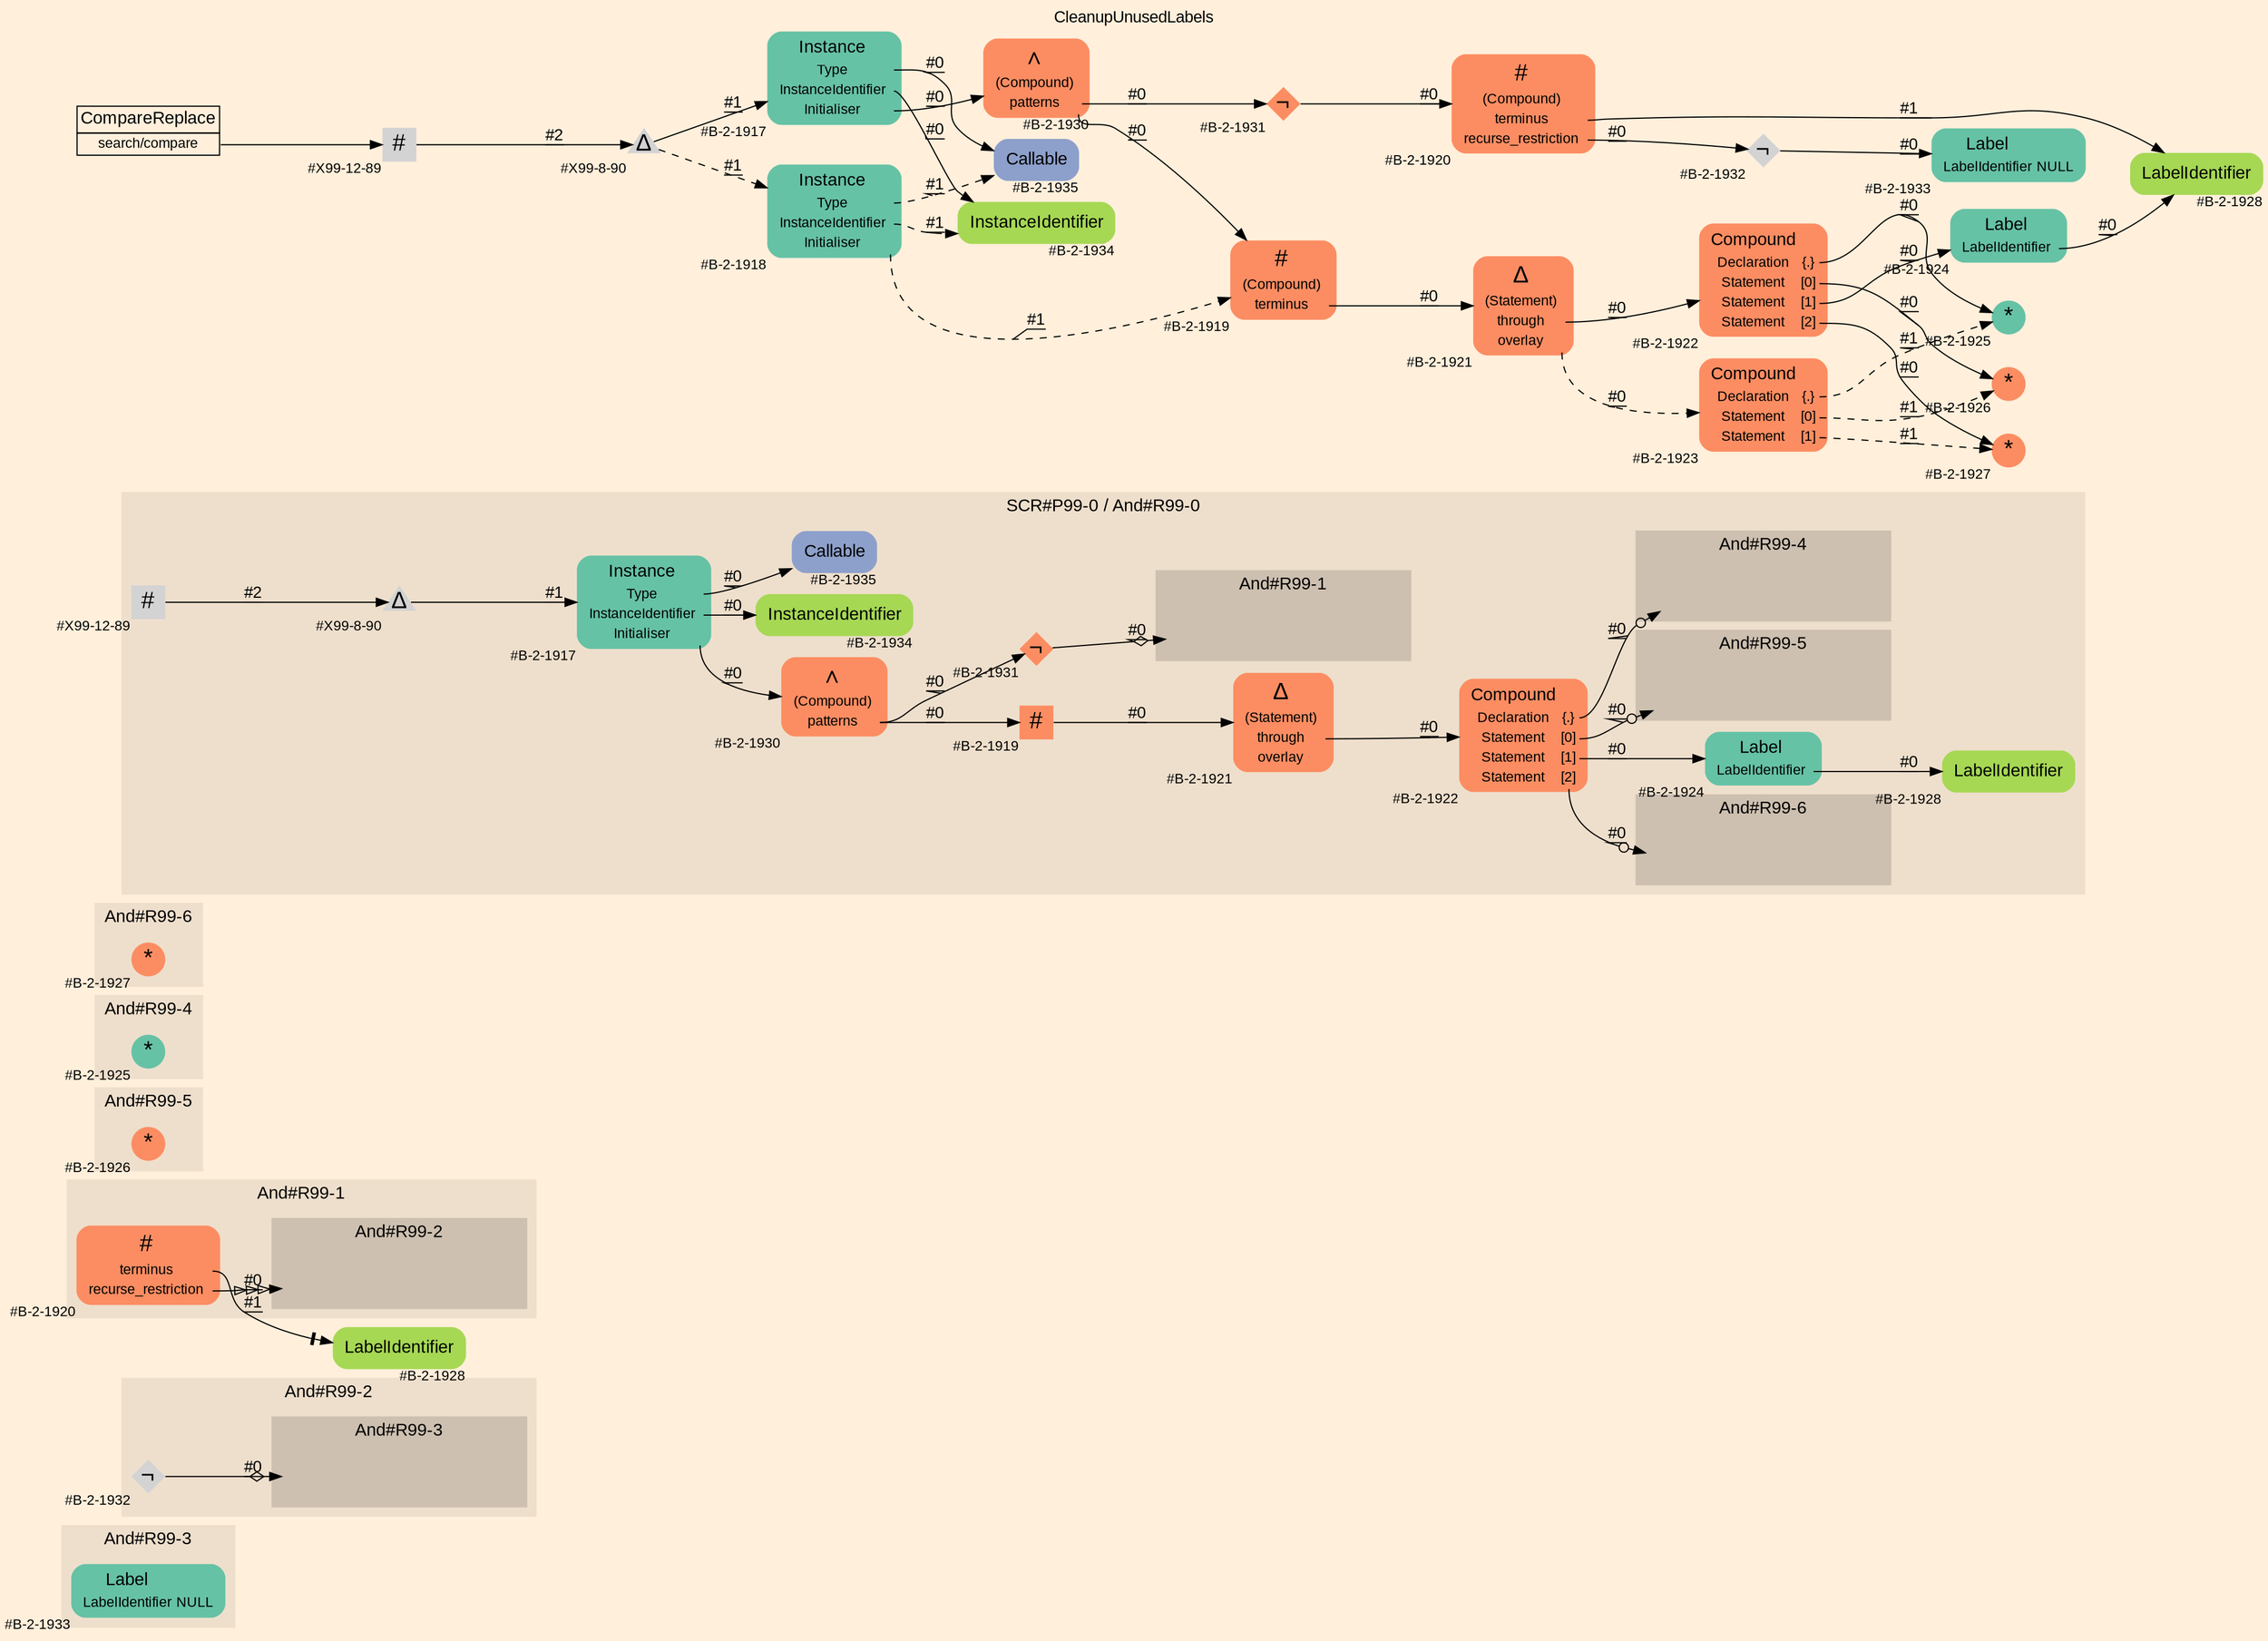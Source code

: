 digraph "CleanupUnusedLabels" {
label = "CleanupUnusedLabels"
labelloc = t
graph [
    rankdir = "LR"
    ranksep = 0.3
    bgcolor = antiquewhite1
    color = black
    fontcolor = black
    fontname = "Arial"
];
node [
    fontname = "Arial"
];
edge [
    fontname = "Arial"
];

// -------------------- figure And#R99-3 --------------------
// -------- region And#R99-3 ----------
subgraph "clusterAnd#R99-3" {
    label = "And#R99-3"
    style = "filled"
    color = antiquewhite2
    fontsize = "15"
    // -------- block And#R99-3/#B-2-1933 ----------
    "And#R99-3/#B-2-1933" [
        shape = "plaintext"
        fillcolor = "/set28/1"
        xlabel = "#B-2-1933"
        fontsize = "12"
        fontcolor = black
        label = <<TABLE BORDER="0" CELLBORDER="0" CELLSPACING="0">
         <TR><TD><FONT POINT-SIZE="15" COLOR="black">Label</FONT></TD></TR>
         <TR><TD><FONT POINT-SIZE="12" COLOR="black">LabelIdentifier</FONT></TD><TD PORT="port0"><FONT POINT-SIZE="12" COLOR="black">NULL</FONT></TD></TR>
        </TABLE>>
        style = "rounded,filled"
    ];
    
}


// -------------------- figure And#R99-2 --------------------
// -------- region And#R99-2 ----------
subgraph "clusterAnd#R99-2" {
    label = "And#R99-2"
    style = "filled"
    color = antiquewhite2
    fontsize = "15"
    // -------- block And#R99-2/#B-2-1932 ----------
    "And#R99-2/#B-2-1932" [
        shape = "diamond"
        xlabel = "#B-2-1932"
        fontsize = "12"
        fontcolor = black
        label = <<FONT POINT-SIZE="20" COLOR="black">¬</FONT>>
        style = "filled"
        penwidth = 0.0
        fixedsize = true
        width = 0.4
        height = 0.4
    ];
    
    // -------- region And#R99-2/And#R99-3 ----------
    subgraph "clusterAnd#R99-2/And#R99-3" {
        label = "And#R99-3"
        style = "filled"
        color = antiquewhite3
        fontsize = "15"
        // -------- block And#R99-2/And#R99-3/#B-2-1933 ----------
        "And#R99-2/And#R99-3/#B-2-1933" [
            shape = "none"
            fillcolor = "/set28/1"
            xlabel = "#B-2-1933"
            fontsize = "12"
            fontcolor = black
            style = "invisible"
        ];
        
    }
    
}

"And#R99-2/#B-2-1932" -> "And#R99-2/And#R99-3/#B-2-1933" [
    arrowhead="normalnoneodiamond"
    label = "#0"
    decorate = true
    color = black
    fontcolor = black
];


// -------------------- figure And#R99-1 --------------------
// -------- region And#R99-1 ----------
subgraph "clusterAnd#R99-1" {
    label = "And#R99-1"
    style = "filled"
    color = antiquewhite2
    fontsize = "15"
    // -------- block And#R99-1/#B-2-1920 ----------
    "And#R99-1/#B-2-1920" [
        shape = "plaintext"
        fillcolor = "/set28/2"
        xlabel = "#B-2-1920"
        fontsize = "12"
        fontcolor = black
        label = <<TABLE BORDER="0" CELLBORDER="0" CELLSPACING="0">
         <TR><TD><FONT POINT-SIZE="20" COLOR="black">#</FONT></TD></TR>
         <TR><TD><FONT POINT-SIZE="12" COLOR="black">terminus</FONT></TD><TD PORT="port0"></TD></TR>
         <TR><TD><FONT POINT-SIZE="12" COLOR="black">recurse_restriction</FONT></TD><TD PORT="port1"></TD></TR>
        </TABLE>>
        style = "rounded,filled"
    ];
    
    // -------- region And#R99-1/And#R99-2 ----------
    subgraph "clusterAnd#R99-1/And#R99-2" {
        label = "And#R99-2"
        style = "filled"
        color = antiquewhite3
        fontsize = "15"
        // -------- block And#R99-1/And#R99-2/#B-2-1932 ----------
        "And#R99-1/And#R99-2/#B-2-1932" [
            shape = "none"
            xlabel = "#B-2-1932"
            fontsize = "12"
            fontcolor = black
            style = "invisible"
        ];
        
    }
    
}

// -------- block And#R99-1/#B-2-1928 ----------
"And#R99-1/#B-2-1928" [
    shape = "plaintext"
    fillcolor = "/set28/5"
    xlabel = "#B-2-1928"
    fontsize = "12"
    fontcolor = black
    label = <<TABLE BORDER="0" CELLBORDER="0" CELLSPACING="0">
     <TR><TD><FONT POINT-SIZE="15" COLOR="black">LabelIdentifier</FONT></TD></TR>
    </TABLE>>
    style = "rounded,filled"
];

"And#R99-1/#B-2-1920":port0 -> "And#R99-1/#B-2-1928" [
    arrowhead="normalnonetee"
    label = "#1"
    decorate = true
    color = black
    fontcolor = black
];

"And#R99-1/#B-2-1920":port1 -> "And#R99-1/And#R99-2/#B-2-1932" [
    arrowhead="normalonormalonormalonormal"
    label = "#0"
    decorate = true
    color = black
    fontcolor = black
];


// -------------------- figure And#R99-5 --------------------
// -------- region And#R99-5 ----------
subgraph "clusterAnd#R99-5" {
    label = "And#R99-5"
    style = "filled"
    color = antiquewhite2
    fontsize = "15"
    // -------- block And#R99-5/#B-2-1926 ----------
    "And#R99-5/#B-2-1926" [
        shape = "circle"
        fillcolor = "/set28/2"
        xlabel = "#B-2-1926"
        fontsize = "12"
        fontcolor = black
        label = <<FONT POINT-SIZE="20" COLOR="black">*</FONT>>
        style = "filled"
        penwidth = 0.0
        fixedsize = true
        width = 0.4
        height = 0.4
    ];
    
}


// -------------------- figure And#R99-4 --------------------
// -------- region And#R99-4 ----------
subgraph "clusterAnd#R99-4" {
    label = "And#R99-4"
    style = "filled"
    color = antiquewhite2
    fontsize = "15"
    // -------- block And#R99-4/#B-2-1925 ----------
    "And#R99-4/#B-2-1925" [
        shape = "circle"
        fillcolor = "/set28/1"
        xlabel = "#B-2-1925"
        fontsize = "12"
        fontcolor = black
        label = <<FONT POINT-SIZE="20" COLOR="black">*</FONT>>
        style = "filled"
        penwidth = 0.0
        fixedsize = true
        width = 0.4
        height = 0.4
    ];
    
}


// -------------------- figure And#R99-6 --------------------
// -------- region And#R99-6 ----------
subgraph "clusterAnd#R99-6" {
    label = "And#R99-6"
    style = "filled"
    color = antiquewhite2
    fontsize = "15"
    // -------- block And#R99-6/#B-2-1927 ----------
    "And#R99-6/#B-2-1927" [
        shape = "circle"
        fillcolor = "/set28/2"
        xlabel = "#B-2-1927"
        fontsize = "12"
        fontcolor = black
        label = <<FONT POINT-SIZE="20" COLOR="black">*</FONT>>
        style = "filled"
        penwidth = 0.0
        fixedsize = true
        width = 0.4
        height = 0.4
    ];
    
}


// -------------------- figure And#R99-0 --------------------
// -------- region And#R99-0 ----------
subgraph "clusterAnd#R99-0" {
    label = "SCR#P99-0 / And#R99-0"
    style = "filled"
    color = antiquewhite2
    fontsize = "15"
    // -------- block And#R99-0/#B-2-1922 ----------
    "And#R99-0/#B-2-1922" [
        shape = "plaintext"
        fillcolor = "/set28/2"
        xlabel = "#B-2-1922"
        fontsize = "12"
        fontcolor = black
        label = <<TABLE BORDER="0" CELLBORDER="0" CELLSPACING="0">
         <TR><TD><FONT POINT-SIZE="15" COLOR="black">Compound</FONT></TD></TR>
         <TR><TD><FONT POINT-SIZE="12" COLOR="black">Declaration</FONT></TD><TD PORT="port0"><FONT POINT-SIZE="12" COLOR="black">{.}</FONT></TD></TR>
         <TR><TD><FONT POINT-SIZE="12" COLOR="black">Statement</FONT></TD><TD PORT="port1"><FONT POINT-SIZE="12" COLOR="black">[0]</FONT></TD></TR>
         <TR><TD><FONT POINT-SIZE="12" COLOR="black">Statement</FONT></TD><TD PORT="port2"><FONT POINT-SIZE="12" COLOR="black">[1]</FONT></TD></TR>
         <TR><TD><FONT POINT-SIZE="12" COLOR="black">Statement</FONT></TD><TD PORT="port3"><FONT POINT-SIZE="12" COLOR="black">[2]</FONT></TD></TR>
        </TABLE>>
        style = "rounded,filled"
    ];
    
    // -------- block And#R99-0/#B-2-1928 ----------
    "And#R99-0/#B-2-1928" [
        shape = "plaintext"
        fillcolor = "/set28/5"
        xlabel = "#B-2-1928"
        fontsize = "12"
        fontcolor = black
        label = <<TABLE BORDER="0" CELLBORDER="0" CELLSPACING="0">
         <TR><TD><FONT POINT-SIZE="15" COLOR="black">LabelIdentifier</FONT></TD></TR>
        </TABLE>>
        style = "rounded,filled"
    ];
    
    // -------- block And#R99-0/#X99-8-90 ----------
    "And#R99-0/#X99-8-90" [
        shape = "triangle"
        xlabel = "#X99-8-90"
        fontsize = "12"
        fontcolor = black
        label = <<FONT POINT-SIZE="20" COLOR="black">Δ</FONT>>
        style = "filled"
        penwidth = 0.0
        fixedsize = true
        width = 0.4
        height = 0.4
    ];
    
    // -------- block And#R99-0/#X99-12-89 ----------
    "And#R99-0/#X99-12-89" [
        shape = "square"
        xlabel = "#X99-12-89"
        fontsize = "12"
        fontcolor = black
        label = <<FONT POINT-SIZE="20" COLOR="black">#</FONT>>
        style = "filled"
        penwidth = 0.0
        fixedsize = true
        width = 0.4
        height = 0.4
    ];
    
    // -------- block And#R99-0/#B-2-1924 ----------
    "And#R99-0/#B-2-1924" [
        shape = "plaintext"
        fillcolor = "/set28/1"
        xlabel = "#B-2-1924"
        fontsize = "12"
        fontcolor = black
        label = <<TABLE BORDER="0" CELLBORDER="0" CELLSPACING="0">
         <TR><TD><FONT POINT-SIZE="15" COLOR="black">Label</FONT></TD></TR>
         <TR><TD><FONT POINT-SIZE="12" COLOR="black">LabelIdentifier</FONT></TD><TD PORT="port0"></TD></TR>
        </TABLE>>
        style = "rounded,filled"
    ];
    
    // -------- block And#R99-0/#B-2-1934 ----------
    "And#R99-0/#B-2-1934" [
        shape = "plaintext"
        fillcolor = "/set28/5"
        xlabel = "#B-2-1934"
        fontsize = "12"
        fontcolor = black
        label = <<TABLE BORDER="0" CELLBORDER="0" CELLSPACING="0">
         <TR><TD><FONT POINT-SIZE="15" COLOR="black">InstanceIdentifier</FONT></TD></TR>
        </TABLE>>
        style = "rounded,filled"
    ];
    
    // -------- block And#R99-0/#B-2-1919 ----------
    "And#R99-0/#B-2-1919" [
        shape = "square"
        fillcolor = "/set28/2"
        xlabel = "#B-2-1919"
        fontsize = "12"
        fontcolor = black
        label = <<FONT POINT-SIZE="20" COLOR="black">#</FONT>>
        style = "filled"
        penwidth = 0.0
        fixedsize = true
        width = 0.4
        height = 0.4
    ];
    
    // -------- block And#R99-0/#B-2-1921 ----------
    "And#R99-0/#B-2-1921" [
        shape = "plaintext"
        fillcolor = "/set28/2"
        xlabel = "#B-2-1921"
        fontsize = "12"
        fontcolor = black
        label = <<TABLE BORDER="0" CELLBORDER="0" CELLSPACING="0">
         <TR><TD><FONT POINT-SIZE="20" COLOR="black">Δ</FONT></TD></TR>
         <TR><TD><FONT POINT-SIZE="12" COLOR="black">(Statement)</FONT></TD><TD PORT="port0"></TD></TR>
         <TR><TD><FONT POINT-SIZE="12" COLOR="black">through</FONT></TD><TD PORT="port1"></TD></TR>
         <TR><TD><FONT POINT-SIZE="12" COLOR="black">overlay</FONT></TD><TD PORT="port2"></TD></TR>
        </TABLE>>
        style = "rounded,filled"
    ];
    
    // -------- block And#R99-0/#B-2-1931 ----------
    "And#R99-0/#B-2-1931" [
        shape = "diamond"
        fillcolor = "/set28/2"
        xlabel = "#B-2-1931"
        fontsize = "12"
        fontcolor = black
        label = <<FONT POINT-SIZE="20" COLOR="black">¬</FONT>>
        style = "filled"
        penwidth = 0.0
        fixedsize = true
        width = 0.4
        height = 0.4
    ];
    
    // -------- block And#R99-0/#B-2-1917 ----------
    "And#R99-0/#B-2-1917" [
        shape = "plaintext"
        fillcolor = "/set28/1"
        xlabel = "#B-2-1917"
        fontsize = "12"
        fontcolor = black
        label = <<TABLE BORDER="0" CELLBORDER="0" CELLSPACING="0">
         <TR><TD><FONT POINT-SIZE="15" COLOR="black">Instance</FONT></TD></TR>
         <TR><TD><FONT POINT-SIZE="12" COLOR="black">Type</FONT></TD><TD PORT="port0"></TD></TR>
         <TR><TD><FONT POINT-SIZE="12" COLOR="black">InstanceIdentifier</FONT></TD><TD PORT="port1"></TD></TR>
         <TR><TD><FONT POINT-SIZE="12" COLOR="black">Initialiser</FONT></TD><TD PORT="port2"></TD></TR>
        </TABLE>>
        style = "rounded,filled"
    ];
    
    // -------- block And#R99-0/#B-2-1935 ----------
    "And#R99-0/#B-2-1935" [
        shape = "plaintext"
        fillcolor = "/set28/3"
        xlabel = "#B-2-1935"
        fontsize = "12"
        fontcolor = black
        label = <<TABLE BORDER="0" CELLBORDER="0" CELLSPACING="0">
         <TR><TD><FONT POINT-SIZE="15" COLOR="black">Callable</FONT></TD></TR>
        </TABLE>>
        style = "rounded,filled"
    ];
    
    // -------- block And#R99-0/#B-2-1930 ----------
    "And#R99-0/#B-2-1930" [
        shape = "plaintext"
        fillcolor = "/set28/2"
        xlabel = "#B-2-1930"
        fontsize = "12"
        fontcolor = black
        label = <<TABLE BORDER="0" CELLBORDER="0" CELLSPACING="0">
         <TR><TD><FONT POINT-SIZE="20" COLOR="black">∧</FONT></TD></TR>
         <TR><TD><FONT POINT-SIZE="12" COLOR="black">(Compound)</FONT></TD><TD PORT="port0"></TD></TR>
         <TR><TD><FONT POINT-SIZE="12" COLOR="black">patterns</FONT></TD><TD PORT="port1"></TD></TR>
        </TABLE>>
        style = "rounded,filled"
    ];
    
    // -------- region And#R99-0/And#R99-1 ----------
    subgraph "clusterAnd#R99-0/And#R99-1" {
        label = "And#R99-1"
        style = "filled"
        color = antiquewhite3
        fontsize = "15"
        // -------- block And#R99-0/And#R99-1/#B-2-1920 ----------
        "And#R99-0/And#R99-1/#B-2-1920" [
            shape = "none"
            fillcolor = "/set28/2"
            xlabel = "#B-2-1920"
            fontsize = "12"
            fontcolor = black
            style = "invisible"
        ];
        
    }
    
    // -------- region And#R99-0/And#R99-4 ----------
    subgraph "clusterAnd#R99-0/And#R99-4" {
        label = "And#R99-4"
        style = "filled"
        color = antiquewhite3
        fontsize = "15"
        // -------- block And#R99-0/And#R99-4/#B-2-1925 ----------
        "And#R99-0/And#R99-4/#B-2-1925" [
            shape = "none"
            fillcolor = "/set28/1"
            xlabel = "#B-2-1925"
            fontsize = "12"
            fontcolor = black
            style = "invisible"
        ];
        
    }
    
    // -------- region And#R99-0/And#R99-5 ----------
    subgraph "clusterAnd#R99-0/And#R99-5" {
        label = "And#R99-5"
        style = "filled"
        color = antiquewhite3
        fontsize = "15"
        // -------- block And#R99-0/And#R99-5/#B-2-1926 ----------
        "And#R99-0/And#R99-5/#B-2-1926" [
            shape = "none"
            fillcolor = "/set28/2"
            xlabel = "#B-2-1926"
            fontsize = "12"
            fontcolor = black
            style = "invisible"
        ];
        
    }
    
    // -------- region And#R99-0/And#R99-6 ----------
    subgraph "clusterAnd#R99-0/And#R99-6" {
        label = "And#R99-6"
        style = "filled"
        color = antiquewhite3
        fontsize = "15"
        // -------- block And#R99-0/And#R99-6/#B-2-1927 ----------
        "And#R99-0/And#R99-6/#B-2-1927" [
            shape = "none"
            fillcolor = "/set28/2"
            xlabel = "#B-2-1927"
            fontsize = "12"
            fontcolor = black
            style = "invisible"
        ];
        
    }
    
}

"And#R99-0/#B-2-1922":port0 -> "And#R99-0/And#R99-4/#B-2-1925" [
    arrowhead="normalnoneodot"
    label = "#0"
    decorate = true
    color = black
    fontcolor = black
];

"And#R99-0/#B-2-1922":port1 -> "And#R99-0/And#R99-5/#B-2-1926" [
    arrowhead="normalnoneodot"
    label = "#0"
    decorate = true
    color = black
    fontcolor = black
];

"And#R99-0/#B-2-1922":port2 -> "And#R99-0/#B-2-1924" [
    label = "#0"
    decorate = true
    color = black
    fontcolor = black
];

"And#R99-0/#B-2-1922":port3 -> "And#R99-0/And#R99-6/#B-2-1927" [
    arrowhead="normalnoneodot"
    label = "#0"
    decorate = true
    color = black
    fontcolor = black
];

"And#R99-0/#X99-8-90" -> "And#R99-0/#B-2-1917" [
    label = "#1"
    decorate = true
    color = black
    fontcolor = black
];

"And#R99-0/#X99-12-89" -> "And#R99-0/#X99-8-90" [
    label = "#2"
    decorate = true
    color = black
    fontcolor = black
];

"And#R99-0/#B-2-1924":port0 -> "And#R99-0/#B-2-1928" [
    label = "#0"
    decorate = true
    color = black
    fontcolor = black
];

"And#R99-0/#B-2-1919" -> "And#R99-0/#B-2-1921" [
    label = "#0"
    decorate = true
    color = black
    fontcolor = black
];

"And#R99-0/#B-2-1921":port1 -> "And#R99-0/#B-2-1922" [
    label = "#0"
    decorate = true
    color = black
    fontcolor = black
];

"And#R99-0/#B-2-1931" -> "And#R99-0/And#R99-1/#B-2-1920" [
    arrowhead="normalnoneodiamond"
    label = "#0"
    decorate = true
    color = black
    fontcolor = black
];

"And#R99-0/#B-2-1917":port0 -> "And#R99-0/#B-2-1935" [
    label = "#0"
    decorate = true
    color = black
    fontcolor = black
];

"And#R99-0/#B-2-1917":port1 -> "And#R99-0/#B-2-1934" [
    label = "#0"
    decorate = true
    color = black
    fontcolor = black
];

"And#R99-0/#B-2-1917":port2 -> "And#R99-0/#B-2-1930" [
    label = "#0"
    decorate = true
    color = black
    fontcolor = black
];

"And#R99-0/#B-2-1930":port1 -> "And#R99-0/#B-2-1919" [
    label = "#0"
    decorate = true
    color = black
    fontcolor = black
];

"And#R99-0/#B-2-1930":port1 -> "And#R99-0/#B-2-1931" [
    label = "#0"
    decorate = true
    color = black
    fontcolor = black
];


// -------------------- transformation figure --------------------
// -------- block CR#X99-10-99 ----------
"CR#X99-10-99" [
    shape = "plaintext"
    fillcolor = antiquewhite1
    fontsize = "12"
    fontcolor = black
    label = <<TABLE BORDER="0" CELLBORDER="1" CELLSPACING="0">
     <TR><TD><FONT POINT-SIZE="15" COLOR="black">CompareReplace</FONT></TD></TR>
     <TR><TD PORT="port0"><FONT POINT-SIZE="12" COLOR="black">search/compare</FONT></TD></TR>
    </TABLE>>
    style = "filled"
    color = black
];

// -------- block #X99-12-89 ----------
"#X99-12-89" [
    shape = "square"
    xlabel = "#X99-12-89"
    fontsize = "12"
    fontcolor = black
    label = <<FONT POINT-SIZE="20" COLOR="black">#</FONT>>
    style = "filled"
    penwidth = 0.0
    fixedsize = true
    width = 0.4
    height = 0.4
];

// -------- block #X99-8-90 ----------
"#X99-8-90" [
    shape = "triangle"
    xlabel = "#X99-8-90"
    fontsize = "12"
    fontcolor = black
    label = <<FONT POINT-SIZE="20" COLOR="black">Δ</FONT>>
    style = "filled"
    penwidth = 0.0
    fixedsize = true
    width = 0.4
    height = 0.4
];

// -------- block #B-2-1917 ----------
"#B-2-1917" [
    shape = "plaintext"
    fillcolor = "/set28/1"
    xlabel = "#B-2-1917"
    fontsize = "12"
    fontcolor = black
    label = <<TABLE BORDER="0" CELLBORDER="0" CELLSPACING="0">
     <TR><TD><FONT POINT-SIZE="15" COLOR="black">Instance</FONT></TD></TR>
     <TR><TD><FONT POINT-SIZE="12" COLOR="black">Type</FONT></TD><TD PORT="port0"></TD></TR>
     <TR><TD><FONT POINT-SIZE="12" COLOR="black">InstanceIdentifier</FONT></TD><TD PORT="port1"></TD></TR>
     <TR><TD><FONT POINT-SIZE="12" COLOR="black">Initialiser</FONT></TD><TD PORT="port2"></TD></TR>
    </TABLE>>
    style = "rounded,filled"
];

// -------- block #B-2-1935 ----------
"#B-2-1935" [
    shape = "plaintext"
    fillcolor = "/set28/3"
    xlabel = "#B-2-1935"
    fontsize = "12"
    fontcolor = black
    label = <<TABLE BORDER="0" CELLBORDER="0" CELLSPACING="0">
     <TR><TD><FONT POINT-SIZE="15" COLOR="black">Callable</FONT></TD></TR>
    </TABLE>>
    style = "rounded,filled"
];

// -------- block #B-2-1934 ----------
"#B-2-1934" [
    shape = "plaintext"
    fillcolor = "/set28/5"
    xlabel = "#B-2-1934"
    fontsize = "12"
    fontcolor = black
    label = <<TABLE BORDER="0" CELLBORDER="0" CELLSPACING="0">
     <TR><TD><FONT POINT-SIZE="15" COLOR="black">InstanceIdentifier</FONT></TD></TR>
    </TABLE>>
    style = "rounded,filled"
];

// -------- block #B-2-1930 ----------
"#B-2-1930" [
    shape = "plaintext"
    fillcolor = "/set28/2"
    xlabel = "#B-2-1930"
    fontsize = "12"
    fontcolor = black
    label = <<TABLE BORDER="0" CELLBORDER="0" CELLSPACING="0">
     <TR><TD><FONT POINT-SIZE="20" COLOR="black">∧</FONT></TD></TR>
     <TR><TD><FONT POINT-SIZE="12" COLOR="black">(Compound)</FONT></TD><TD PORT="port0"></TD></TR>
     <TR><TD><FONT POINT-SIZE="12" COLOR="black">patterns</FONT></TD><TD PORT="port1"></TD></TR>
    </TABLE>>
    style = "rounded,filled"
];

// -------- block #B-2-1919 ----------
"#B-2-1919" [
    shape = "plaintext"
    fillcolor = "/set28/2"
    xlabel = "#B-2-1919"
    fontsize = "12"
    fontcolor = black
    label = <<TABLE BORDER="0" CELLBORDER="0" CELLSPACING="0">
     <TR><TD><FONT POINT-SIZE="20" COLOR="black">#</FONT></TD></TR>
     <TR><TD><FONT POINT-SIZE="12" COLOR="black">(Compound)</FONT></TD><TD PORT="port0"></TD></TR>
     <TR><TD><FONT POINT-SIZE="12" COLOR="black">terminus</FONT></TD><TD PORT="port1"></TD></TR>
    </TABLE>>
    style = "rounded,filled"
];

// -------- block #B-2-1921 ----------
"#B-2-1921" [
    shape = "plaintext"
    fillcolor = "/set28/2"
    xlabel = "#B-2-1921"
    fontsize = "12"
    fontcolor = black
    label = <<TABLE BORDER="0" CELLBORDER="0" CELLSPACING="0">
     <TR><TD><FONT POINT-SIZE="20" COLOR="black">Δ</FONT></TD></TR>
     <TR><TD><FONT POINT-SIZE="12" COLOR="black">(Statement)</FONT></TD><TD PORT="port0"></TD></TR>
     <TR><TD><FONT POINT-SIZE="12" COLOR="black">through</FONT></TD><TD PORT="port1"></TD></TR>
     <TR><TD><FONT POINT-SIZE="12" COLOR="black">overlay</FONT></TD><TD PORT="port2"></TD></TR>
    </TABLE>>
    style = "rounded,filled"
];

// -------- block #B-2-1922 ----------
"#B-2-1922" [
    shape = "plaintext"
    fillcolor = "/set28/2"
    xlabel = "#B-2-1922"
    fontsize = "12"
    fontcolor = black
    label = <<TABLE BORDER="0" CELLBORDER="0" CELLSPACING="0">
     <TR><TD><FONT POINT-SIZE="15" COLOR="black">Compound</FONT></TD></TR>
     <TR><TD><FONT POINT-SIZE="12" COLOR="black">Declaration</FONT></TD><TD PORT="port0"><FONT POINT-SIZE="12" COLOR="black">{.}</FONT></TD></TR>
     <TR><TD><FONT POINT-SIZE="12" COLOR="black">Statement</FONT></TD><TD PORT="port1"><FONT POINT-SIZE="12" COLOR="black">[0]</FONT></TD></TR>
     <TR><TD><FONT POINT-SIZE="12" COLOR="black">Statement</FONT></TD><TD PORT="port2"><FONT POINT-SIZE="12" COLOR="black">[1]</FONT></TD></TR>
     <TR><TD><FONT POINT-SIZE="12" COLOR="black">Statement</FONT></TD><TD PORT="port3"><FONT POINT-SIZE="12" COLOR="black">[2]</FONT></TD></TR>
    </TABLE>>
    style = "rounded,filled"
];

// -------- block #B-2-1925 ----------
"#B-2-1925" [
    shape = "circle"
    fillcolor = "/set28/1"
    xlabel = "#B-2-1925"
    fontsize = "12"
    fontcolor = black
    label = <<FONT POINT-SIZE="20" COLOR="black">*</FONT>>
    style = "filled"
    penwidth = 0.0
    fixedsize = true
    width = 0.4
    height = 0.4
];

// -------- block #B-2-1926 ----------
"#B-2-1926" [
    shape = "circle"
    fillcolor = "/set28/2"
    xlabel = "#B-2-1926"
    fontsize = "12"
    fontcolor = black
    label = <<FONT POINT-SIZE="20" COLOR="black">*</FONT>>
    style = "filled"
    penwidth = 0.0
    fixedsize = true
    width = 0.4
    height = 0.4
];

// -------- block #B-2-1924 ----------
"#B-2-1924" [
    shape = "plaintext"
    fillcolor = "/set28/1"
    xlabel = "#B-2-1924"
    fontsize = "12"
    fontcolor = black
    label = <<TABLE BORDER="0" CELLBORDER="0" CELLSPACING="0">
     <TR><TD><FONT POINT-SIZE="15" COLOR="black">Label</FONT></TD></TR>
     <TR><TD><FONT POINT-SIZE="12" COLOR="black">LabelIdentifier</FONT></TD><TD PORT="port0"></TD></TR>
    </TABLE>>
    style = "rounded,filled"
];

// -------- block #B-2-1928 ----------
"#B-2-1928" [
    shape = "plaintext"
    fillcolor = "/set28/5"
    xlabel = "#B-2-1928"
    fontsize = "12"
    fontcolor = black
    label = <<TABLE BORDER="0" CELLBORDER="0" CELLSPACING="0">
     <TR><TD><FONT POINT-SIZE="15" COLOR="black">LabelIdentifier</FONT></TD></TR>
    </TABLE>>
    style = "rounded,filled"
];

// -------- block #B-2-1927 ----------
"#B-2-1927" [
    shape = "circle"
    fillcolor = "/set28/2"
    xlabel = "#B-2-1927"
    fontsize = "12"
    fontcolor = black
    label = <<FONT POINT-SIZE="20" COLOR="black">*</FONT>>
    style = "filled"
    penwidth = 0.0
    fixedsize = true
    width = 0.4
    height = 0.4
];

// -------- block #B-2-1923 ----------
"#B-2-1923" [
    shape = "plaintext"
    fillcolor = "/set28/2"
    xlabel = "#B-2-1923"
    fontsize = "12"
    fontcolor = black
    label = <<TABLE BORDER="0" CELLBORDER="0" CELLSPACING="0">
     <TR><TD><FONT POINT-SIZE="15" COLOR="black">Compound</FONT></TD></TR>
     <TR><TD><FONT POINT-SIZE="12" COLOR="black">Declaration</FONT></TD><TD PORT="port0"><FONT POINT-SIZE="12" COLOR="black">{.}</FONT></TD></TR>
     <TR><TD><FONT POINT-SIZE="12" COLOR="black">Statement</FONT></TD><TD PORT="port1"><FONT POINT-SIZE="12" COLOR="black">[0]</FONT></TD></TR>
     <TR><TD><FONT POINT-SIZE="12" COLOR="black">Statement</FONT></TD><TD PORT="port2"><FONT POINT-SIZE="12" COLOR="black">[1]</FONT></TD></TR>
    </TABLE>>
    style = "rounded,filled"
];

// -------- block #B-2-1931 ----------
"#B-2-1931" [
    shape = "diamond"
    fillcolor = "/set28/2"
    xlabel = "#B-2-1931"
    fontsize = "12"
    fontcolor = black
    label = <<FONT POINT-SIZE="20" COLOR="black">¬</FONT>>
    style = "filled"
    penwidth = 0.0
    fixedsize = true
    width = 0.4
    height = 0.4
];

// -------- block #B-2-1920 ----------
"#B-2-1920" [
    shape = "plaintext"
    fillcolor = "/set28/2"
    xlabel = "#B-2-1920"
    fontsize = "12"
    fontcolor = black
    label = <<TABLE BORDER="0" CELLBORDER="0" CELLSPACING="0">
     <TR><TD><FONT POINT-SIZE="20" COLOR="black">#</FONT></TD></TR>
     <TR><TD><FONT POINT-SIZE="12" COLOR="black">(Compound)</FONT></TD><TD PORT="port0"></TD></TR>
     <TR><TD><FONT POINT-SIZE="12" COLOR="black">terminus</FONT></TD><TD PORT="port1"></TD></TR>
     <TR><TD><FONT POINT-SIZE="12" COLOR="black">recurse_restriction</FONT></TD><TD PORT="port2"></TD></TR>
    </TABLE>>
    style = "rounded,filled"
];

// -------- block #B-2-1932 ----------
"#B-2-1932" [
    shape = "diamond"
    xlabel = "#B-2-1932"
    fontsize = "12"
    fontcolor = black
    label = <<FONT POINT-SIZE="20" COLOR="black">¬</FONT>>
    style = "filled"
    penwidth = 0.0
    fixedsize = true
    width = 0.4
    height = 0.4
];

// -------- block #B-2-1933 ----------
"#B-2-1933" [
    shape = "plaintext"
    fillcolor = "/set28/1"
    xlabel = "#B-2-1933"
    fontsize = "12"
    fontcolor = black
    label = <<TABLE BORDER="0" CELLBORDER="0" CELLSPACING="0">
     <TR><TD><FONT POINT-SIZE="15" COLOR="black">Label</FONT></TD></TR>
     <TR><TD><FONT POINT-SIZE="12" COLOR="black">LabelIdentifier</FONT></TD><TD PORT="port0"><FONT POINT-SIZE="12" COLOR="black">NULL</FONT></TD></TR>
    </TABLE>>
    style = "rounded,filled"
];

// -------- block #B-2-1918 ----------
"#B-2-1918" [
    shape = "plaintext"
    fillcolor = "/set28/1"
    xlabel = "#B-2-1918"
    fontsize = "12"
    fontcolor = black
    label = <<TABLE BORDER="0" CELLBORDER="0" CELLSPACING="0">
     <TR><TD><FONT POINT-SIZE="15" COLOR="black">Instance</FONT></TD></TR>
     <TR><TD><FONT POINT-SIZE="12" COLOR="black">Type</FONT></TD><TD PORT="port0"></TD></TR>
     <TR><TD><FONT POINT-SIZE="12" COLOR="black">InstanceIdentifier</FONT></TD><TD PORT="port1"></TD></TR>
     <TR><TD><FONT POINT-SIZE="12" COLOR="black">Initialiser</FONT></TD><TD PORT="port2"></TD></TR>
    </TABLE>>
    style = "rounded,filled"
];

"CR#X99-10-99":port0 -> "#X99-12-89" [
    label = ""
    decorate = true
    color = black
    fontcolor = black
];

"#X99-12-89" -> "#X99-8-90" [
    label = "#2"
    decorate = true
    color = black
    fontcolor = black
];

"#X99-8-90" -> "#B-2-1917" [
    label = "#1"
    decorate = true
    color = black
    fontcolor = black
];

"#X99-8-90" -> "#B-2-1918" [
    style="dashed"
    label = "#1"
    decorate = true
    color = black
    fontcolor = black
];

"#B-2-1917":port0 -> "#B-2-1935" [
    label = "#0"
    decorate = true
    color = black
    fontcolor = black
];

"#B-2-1917":port1 -> "#B-2-1934" [
    label = "#0"
    decorate = true
    color = black
    fontcolor = black
];

"#B-2-1917":port2 -> "#B-2-1930" [
    label = "#0"
    decorate = true
    color = black
    fontcolor = black
];

"#B-2-1930":port1 -> "#B-2-1919" [
    label = "#0"
    decorate = true
    color = black
    fontcolor = black
];

"#B-2-1930":port1 -> "#B-2-1931" [
    label = "#0"
    decorate = true
    color = black
    fontcolor = black
];

"#B-2-1919":port1 -> "#B-2-1921" [
    label = "#0"
    decorate = true
    color = black
    fontcolor = black
];

"#B-2-1921":port1 -> "#B-2-1922" [
    label = "#0"
    decorate = true
    color = black
    fontcolor = black
];

"#B-2-1921":port2 -> "#B-2-1923" [
    style="dashed"
    label = "#0"
    decorate = true
    color = black
    fontcolor = black
];

"#B-2-1922":port0 -> "#B-2-1925" [
    label = "#0"
    decorate = true
    color = black
    fontcolor = black
];

"#B-2-1922":port1 -> "#B-2-1926" [
    label = "#0"
    decorate = true
    color = black
    fontcolor = black
];

"#B-2-1922":port2 -> "#B-2-1924" [
    label = "#0"
    decorate = true
    color = black
    fontcolor = black
];

"#B-2-1922":port3 -> "#B-2-1927" [
    label = "#0"
    decorate = true
    color = black
    fontcolor = black
];

"#B-2-1924":port0 -> "#B-2-1928" [
    label = "#0"
    decorate = true
    color = black
    fontcolor = black
];

"#B-2-1923":port0 -> "#B-2-1925" [
    style="dashed"
    label = "#1"
    decorate = true
    color = black
    fontcolor = black
];

"#B-2-1923":port1 -> "#B-2-1926" [
    style="dashed"
    label = "#1"
    decorate = true
    color = black
    fontcolor = black
];

"#B-2-1923":port2 -> "#B-2-1927" [
    style="dashed"
    label = "#1"
    decorate = true
    color = black
    fontcolor = black
];

"#B-2-1931" -> "#B-2-1920" [
    label = "#0"
    decorate = true
    color = black
    fontcolor = black
];

"#B-2-1920":port1 -> "#B-2-1928" [
    label = "#1"
    decorate = true
    color = black
    fontcolor = black
];

"#B-2-1920":port2 -> "#B-2-1932" [
    label = "#0"
    decorate = true
    color = black
    fontcolor = black
];

"#B-2-1932" -> "#B-2-1933" [
    label = "#0"
    decorate = true
    color = black
    fontcolor = black
];

"#B-2-1918":port0 -> "#B-2-1935" [
    style="dashed"
    label = "#1"
    decorate = true
    color = black
    fontcolor = black
];

"#B-2-1918":port1 -> "#B-2-1934" [
    style="dashed"
    label = "#1"
    decorate = true
    color = black
    fontcolor = black
];

"#B-2-1918":port2 -> "#B-2-1919" [
    style="dashed"
    label = "#1"
    decorate = true
    color = black
    fontcolor = black
];


}
